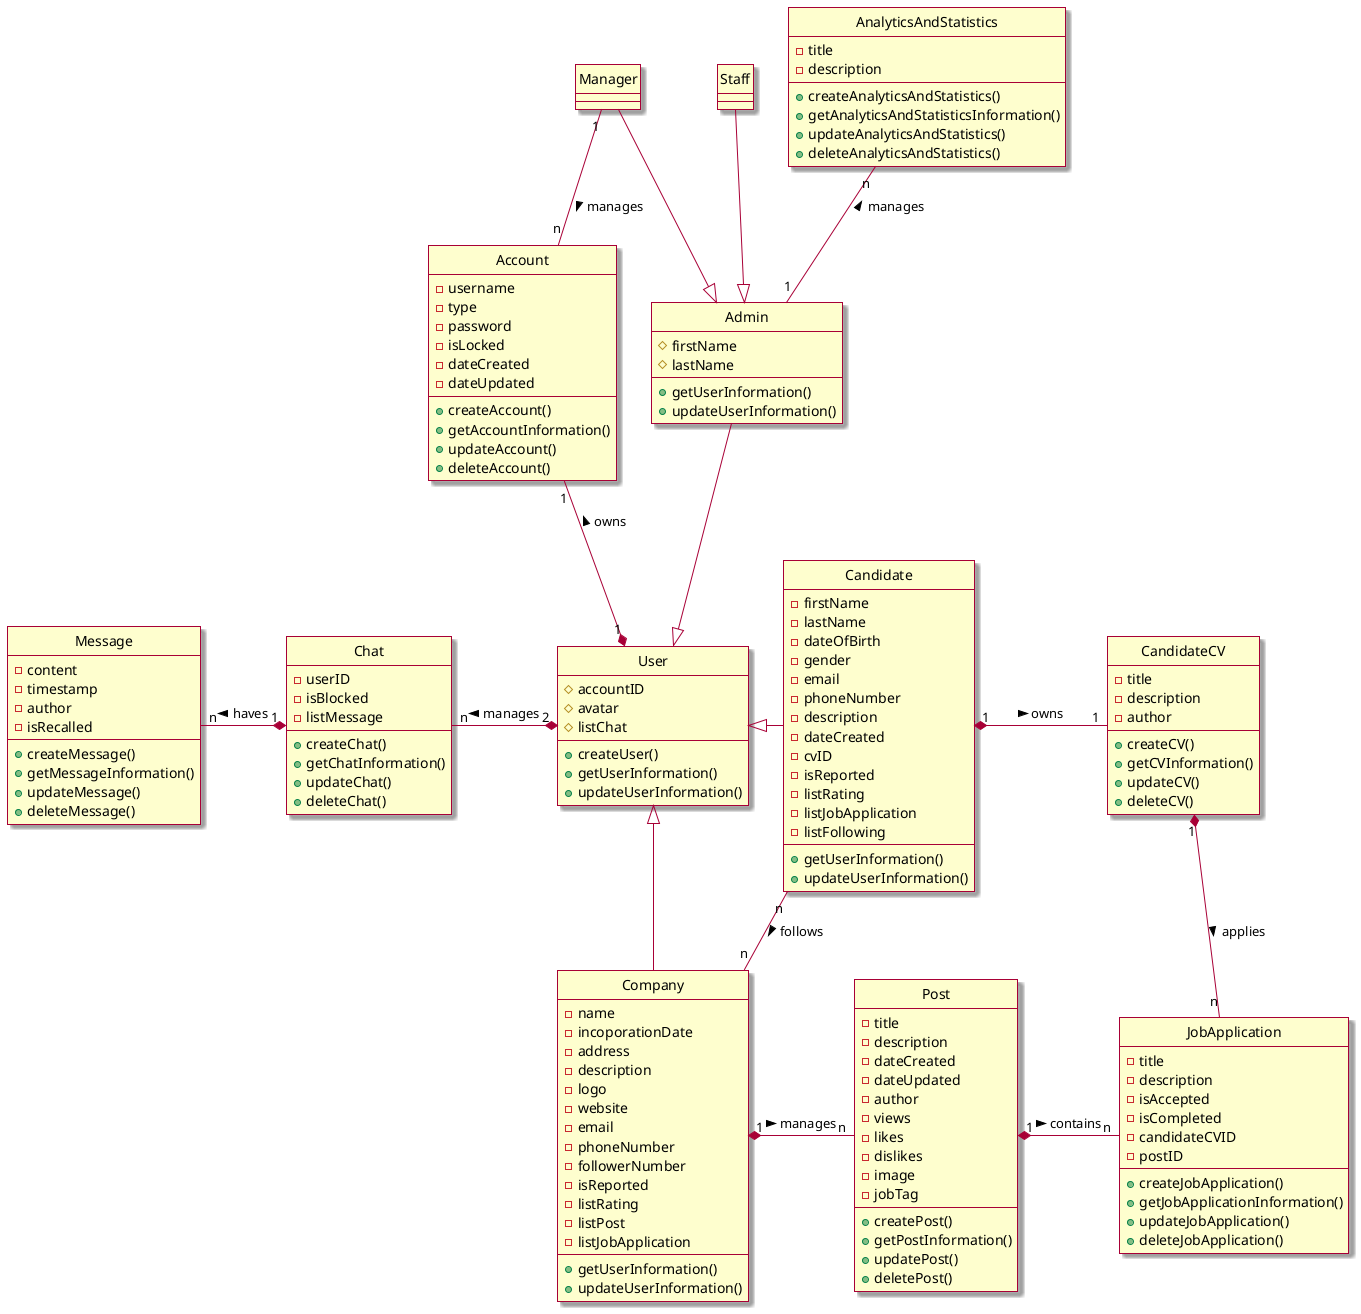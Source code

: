 @startuml ClassDiagram

hide circle
skin rose

class Account {
    -username
    -type
    -password
    -isLocked
    -dateCreated
    -dateUpdated
    +createAccount()
    +getAccountInformation()
    +updateAccount()
    +deleteAccount()
}

class User {
    #accountID
    #avatar
    #listChat
    +createUser()
    +getUserInformation()
    +updateUserInformation()
}

class Admin {
    #firstName
    #lastName
    +getUserInformation()
    +updateUserInformation()
}

class Candidate {
    -firstName
    -lastName
    -dateOfBirth
    -gender
    -email
    -phoneNumber
    -description
    -dateCreated
    -cvID
    -isReported
    -listRating
    -listJobApplication
    -listFollowing
    +getUserInformation()
    +updateUserInformation()
}

class Company {
    -name
    -incoporationDate
    -address
    -description
    -logo
    -website
    -email
    -phoneNumber
    -followerNumber
    -isReported
    -listRating
    -listPost
    -listJobApplication
    +getUserInformation()
    +updateUserInformation()
}

class Staff {

}

class Manager {

}

class Post {
    -title
    -description
    -dateCreated
    -dateUpdated
    -author
    -views
    -likes
    -dislikes
    -image
    -jobTag
    +createPost()
    +getPostInformation()
    +updatePost()
    +deletePost()
}

class CandidateCV {
    -title
    -description
    -author
    +createCV()
    +getCVInformation()
    +updateCV()
    +deleteCV()
}

class JobApplication {
    -title
    -description
    -isAccepted
    -isCompleted
    -candidateCVID
    -postID
    +createJobApplication()
    +getJobApplicationInformation()
    +updateJobApplication()
    +deleteJobApplication()
}

class Chat {
    -userID
    -isBlocked
    -listMessage
    +createChat()
    +getChatInformation()
    +updateChat()
    +deleteChat()
}

class Message {
    -content
    -timestamp
    -author
    -isRecalled
    +createMessage()
    +getMessageInformation()
    +updateMessage()
    +deleteMessage()
}

class AnalyticsAndStatistics {
    -title
    -description
    +createAnalyticsAndStatistics()
    +getAnalyticsAndStatisticsInformation()
    +updateAnalyticsAndStatistics()
    +deleteAnalyticsAndStatistics()
}

Account "1" --* "1" User: owns <
Admin --|> User
User <|-right- Candidate
User <|-- Company
Staff --|> Admin
Manager --|> Admin
AnalyticsAndStatistics "n" -- "1" Admin: manages <
Manager "1" -- "n" Account: manages >
Post "n" -left-* "1" Company: manages <
Chat "n" -right-* "2" User: manages <
Message "n" -right-* "1" Chat: haves <
CandidateCV "1" -left-* "1" Candidate: owns <
JobApplication "n" -left-* "1" Post: contains <
Candidate "n" -- "n" Company: follows >
CandidateCV "1" *-- "n" JobApplication: applies >

@enduml